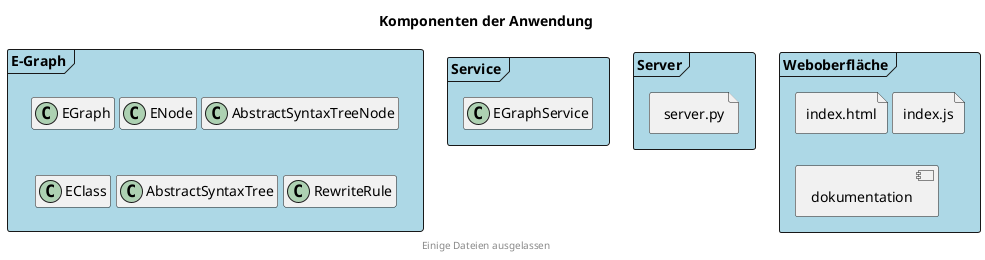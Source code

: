 @startuml components

<style>
.legende {
 LineStyle 2
}
</style>

skinparam Nodesep 5 
skinparam Ranksep 1
skinparam padding 1

footer Einige Dateien ausgelassen

title Komponenten der Anwendung

allowmixing

together {
    frame Weboberfläche #LightBlue {
        file "index.html" as index
        file "index.js" as javascript
        component "dokumentation" as docs
    }
    frame Server #LightBlue{
        file [ server.py ] as server
    }
    frame Service #LightBlue {
        class EGraphService
    }
    frame E-Graph #LightBlue {
        together {
            class EGraph
            class ENode
            class AbstractSyntaxTreeNode
        }
        together {
            class EClass 
            class AbstractSyntaxTree
            class RewriteRule
        }
    }
}

hide members

@enduml